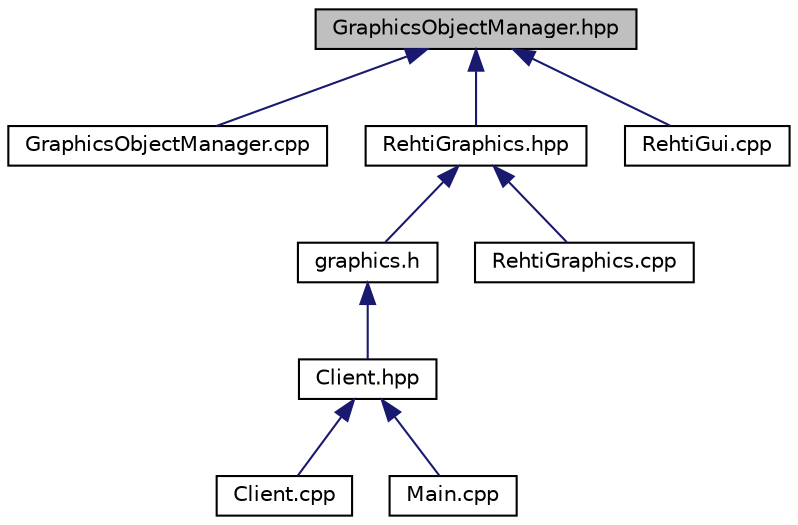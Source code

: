 digraph "GraphicsObjectManager.hpp"
{
 // LATEX_PDF_SIZE
  edge [fontname="Helvetica",fontsize="10",labelfontname="Helvetica",labelfontsize="10"];
  node [fontname="Helvetica",fontsize="10",shape=record];
  Node1 [label="GraphicsObjectManager.hpp",height=0.2,width=0.4,color="black", fillcolor="grey75", style="filled", fontcolor="black",tooltip=" "];
  Node1 -> Node2 [dir="back",color="midnightblue",fontsize="10",style="solid",fontname="Helvetica"];
  Node2 [label="GraphicsObjectManager.cpp",height=0.2,width=0.4,color="black", fillcolor="white", style="filled",URL="$GraphicsObjectManager_8cpp.html",tooltip=" "];
  Node1 -> Node3 [dir="back",color="midnightblue",fontsize="10",style="solid",fontname="Helvetica"];
  Node3 [label="RehtiGraphics.hpp",height=0.2,width=0.4,color="black", fillcolor="white", style="filled",URL="$RehtiGraphics_8hpp.html",tooltip=" "];
  Node3 -> Node4 [dir="back",color="midnightblue",fontsize="10",style="solid",fontname="Helvetica"];
  Node4 [label="graphics.h",height=0.2,width=0.4,color="black", fillcolor="white", style="filled",URL="$graphics_8h.html",tooltip=" "];
  Node4 -> Node5 [dir="back",color="midnightblue",fontsize="10",style="solid",fontname="Helvetica"];
  Node5 [label="Client.hpp",height=0.2,width=0.4,color="black", fillcolor="white", style="filled",URL="$Client_8hpp.html",tooltip=" "];
  Node5 -> Node6 [dir="back",color="midnightblue",fontsize="10",style="solid",fontname="Helvetica"];
  Node6 [label="Client.cpp",height=0.2,width=0.4,color="black", fillcolor="white", style="filled",URL="$Client_8cpp.html",tooltip=" "];
  Node5 -> Node7 [dir="back",color="midnightblue",fontsize="10",style="solid",fontname="Helvetica"];
  Node7 [label="Main.cpp",height=0.2,width=0.4,color="black", fillcolor="white", style="filled",URL="$client_2src_2Main_8cpp.html",tooltip=" "];
  Node3 -> Node8 [dir="back",color="midnightblue",fontsize="10",style="solid",fontname="Helvetica"];
  Node8 [label="RehtiGraphics.cpp",height=0.2,width=0.4,color="black", fillcolor="white", style="filled",URL="$RehtiGraphics_8cpp.html",tooltip=" "];
  Node1 -> Node9 [dir="back",color="midnightblue",fontsize="10",style="solid",fontname="Helvetica"];
  Node9 [label="RehtiGui.cpp",height=0.2,width=0.4,color="black", fillcolor="white", style="filled",URL="$RehtiGui_8cpp.html",tooltip=" "];
}
